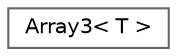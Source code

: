 digraph "Graphical Class Hierarchy"
{
 // LATEX_PDF_SIZE
  bgcolor="transparent";
  edge [fontname=Helvetica,fontsize=10,labelfontname=Helvetica,labelfontsize=10];
  node [fontname=Helvetica,fontsize=10,shape=box,height=0.2,width=0.4];
  rankdir="LR";
  Node0 [id="Node000000",label="Array3\< T \>",height=0.2,width=0.4,color="grey40", fillcolor="white", style="filled",URL="$class_array3.html",tooltip="The Array3 template class implements a simple interface to 3D arrays."];
}
